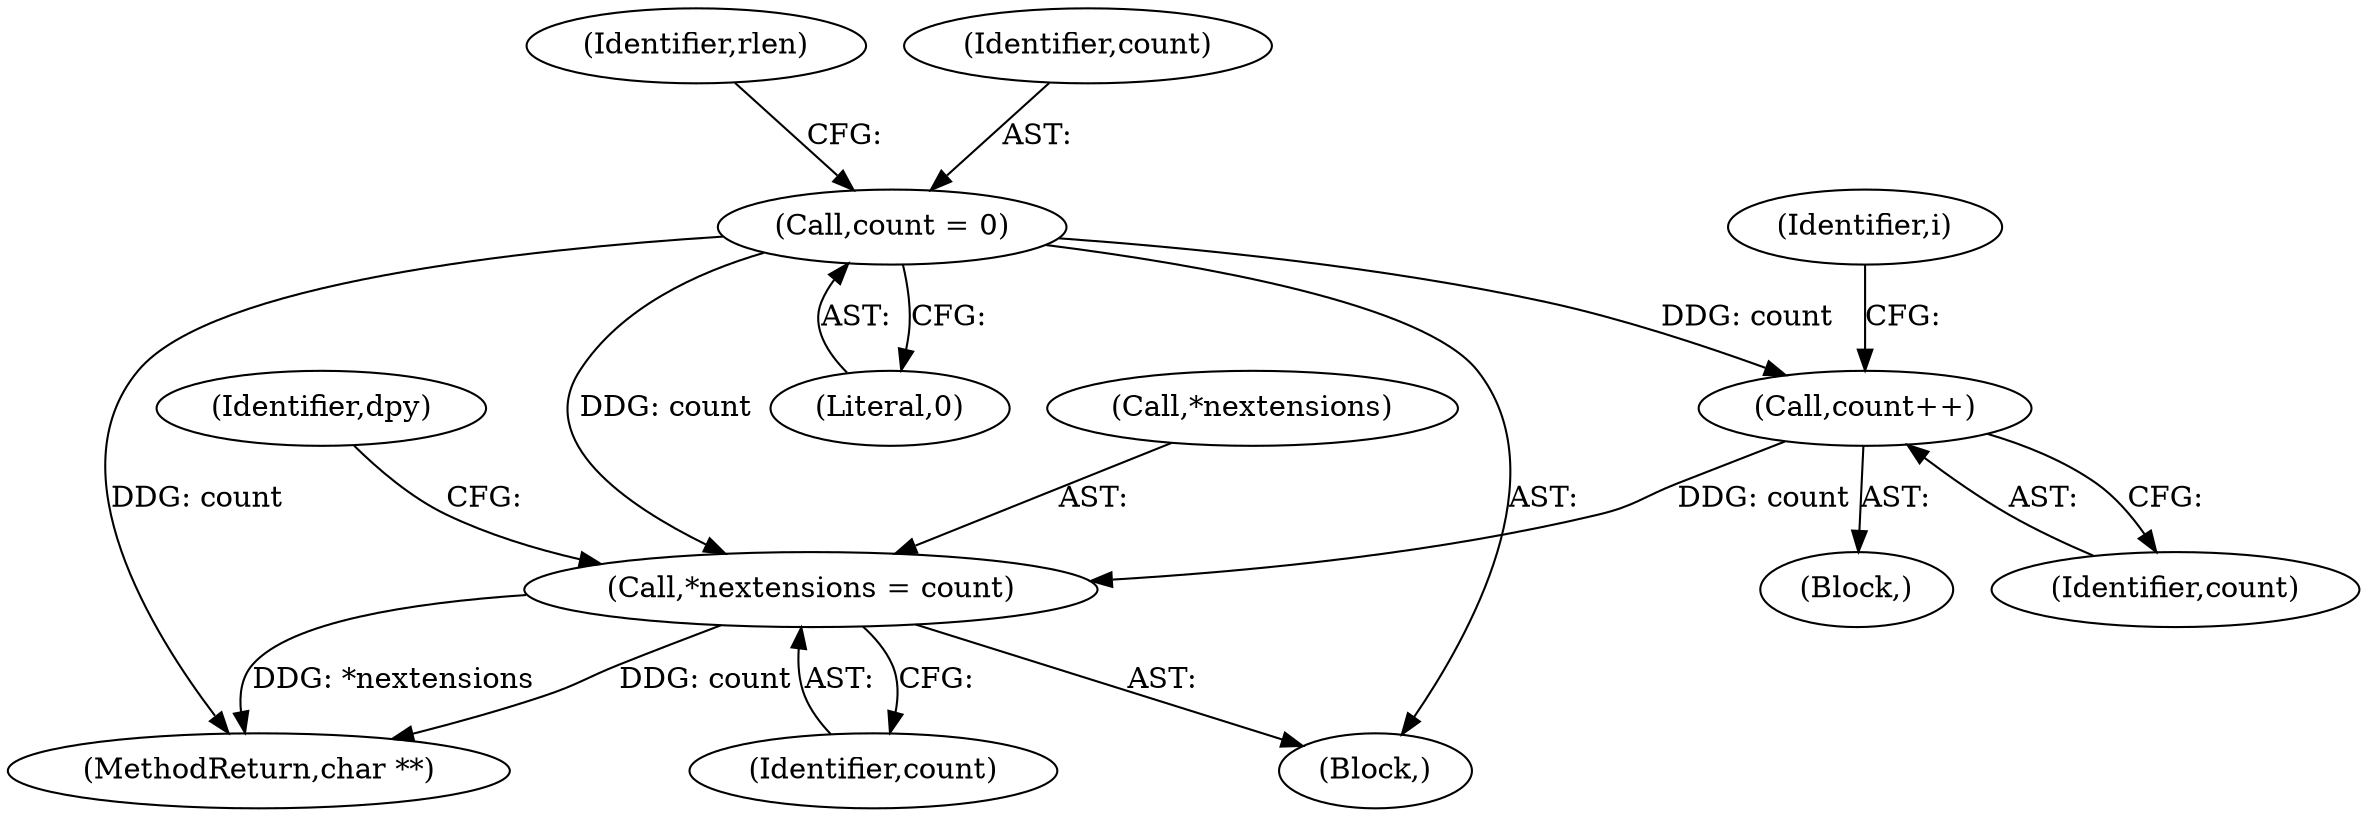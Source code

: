 digraph "0_libx11_dbf72805fd9d7b1846fe9a11b46f3994bfc27fea_0@pointer" {
"1000283" [label="(Call,*nextensions = count)"];
"1000275" [label="(Call,count++)"];
"1000121" [label="(Call,count = 0)"];
"1000109" [label="(Block,)"];
"1000288" [label="(Identifier,dpy)"];
"1000283" [label="(Call,*nextensions = count)"];
"1000252" [label="(Block,)"];
"1000276" [label="(Identifier,count)"];
"1000286" [label="(Identifier,count)"];
"1000121" [label="(Call,count = 0)"];
"1000244" [label="(Identifier,i)"];
"1000292" [label="(MethodReturn,char **)"];
"1000129" [label="(Identifier,rlen)"];
"1000123" [label="(Literal,0)"];
"1000275" [label="(Call,count++)"];
"1000122" [label="(Identifier,count)"];
"1000284" [label="(Call,*nextensions)"];
"1000283" -> "1000109"  [label="AST: "];
"1000283" -> "1000286"  [label="CFG: "];
"1000284" -> "1000283"  [label="AST: "];
"1000286" -> "1000283"  [label="AST: "];
"1000288" -> "1000283"  [label="CFG: "];
"1000283" -> "1000292"  [label="DDG: count"];
"1000283" -> "1000292"  [label="DDG: *nextensions"];
"1000275" -> "1000283"  [label="DDG: count"];
"1000121" -> "1000283"  [label="DDG: count"];
"1000275" -> "1000252"  [label="AST: "];
"1000275" -> "1000276"  [label="CFG: "];
"1000276" -> "1000275"  [label="AST: "];
"1000244" -> "1000275"  [label="CFG: "];
"1000121" -> "1000275"  [label="DDG: count"];
"1000121" -> "1000109"  [label="AST: "];
"1000121" -> "1000123"  [label="CFG: "];
"1000122" -> "1000121"  [label="AST: "];
"1000123" -> "1000121"  [label="AST: "];
"1000129" -> "1000121"  [label="CFG: "];
"1000121" -> "1000292"  [label="DDG: count"];
}
